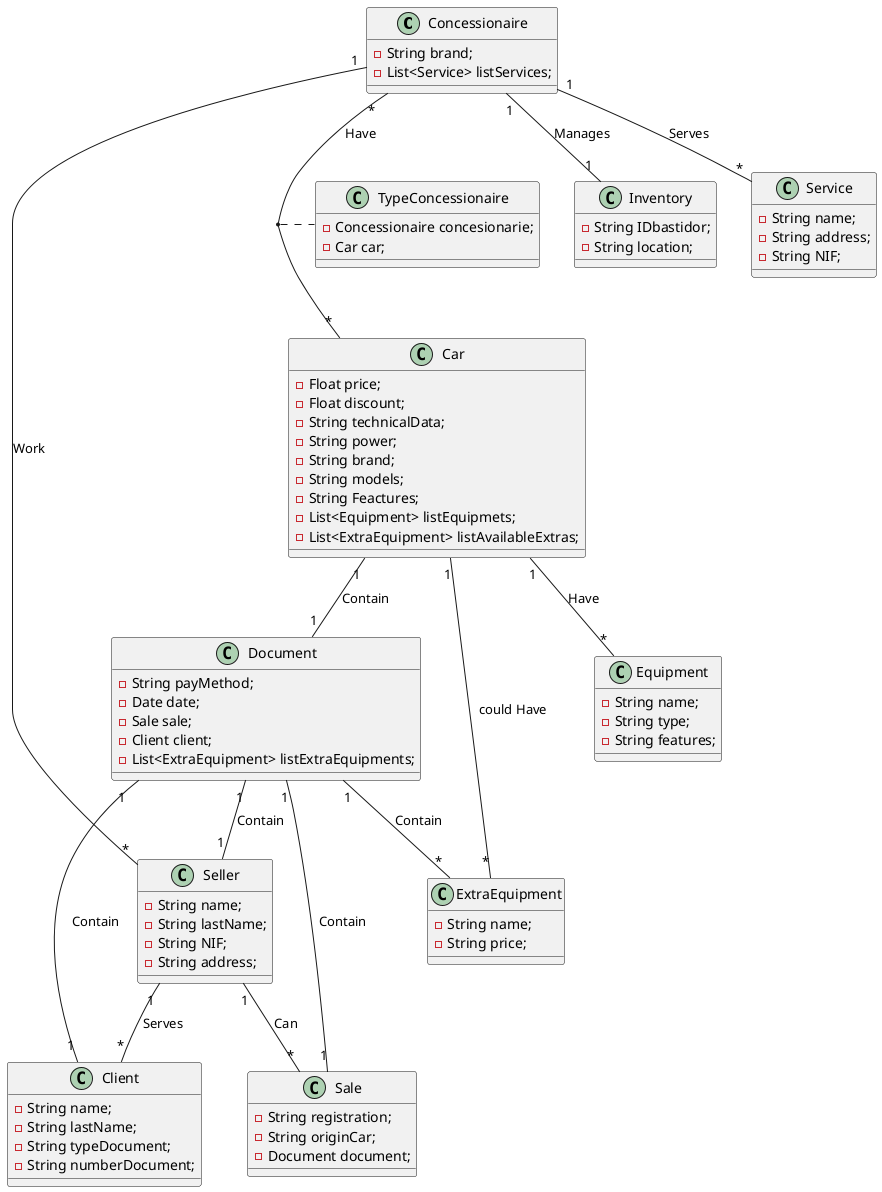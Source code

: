 @startuml "ejercicio29"

class Concessionaire {
    - String brand;
    - List<Service> listServices;

}

class TypeConcessionaire {
    - Concessionaire concesionarie;
    - Car car;
}

class Car {
    - Float price;
    - Float discount;
    - String technicalData;
    - String power;
    - String brand;
    - String models;
    - String Feactures;
    - List<Equipment> listEquipmets;
    - List<ExtraEquipment> listAvailableExtras;
}

class Equipment {
    - String name;
    - String type;
    - String features;
}

class ExtraEquipment {
    - String name;
    - String price;
}

class Inventory {
    - String IDbastidor;
    - String location;
}

class Client {
    - String name;
    - String lastName;
    - String typeDocument;
    - String numberDocument;
}

class Seller {
    - String name;
    - String lastName;
    - String NIF;
    - String address;

}

class Document {
    - String payMethod;
    - Date date;
    - Sale sale;
    - Client client;
    -List<ExtraEquipment> listExtraEquipments;
}


class Service {
    - String name;
    - String address;
    - String NIF;
}

class Sale {
    - String registration;
    - String originCar;
    - Document document;
}


Concessionaire "*" -- "*" Car: Have
(Concessionaire, Car) .. TypeConcessionaire
Car "1"  -- "*" Equipment: Have
Car "1" -- "*" ExtraEquipment: could Have
Concessionaire "1" -- "1" Inventory: Manages
Concessionaire "1" -- "*" Service: Serves
Concessionaire "1" -- "*" Seller: Work
Document "1" -- "1" Sale: Contain
Client "1" -- "1" Document: Contain
Seller "1" -- "*" Client: Serves
Seller "1" -- "*" Sale: Can
Document "1" -- "1" Seller: Contain
Car "1" -- "1" Document: Contain
Document "1" -- "*" ExtraEquipment: Contain






@enduml